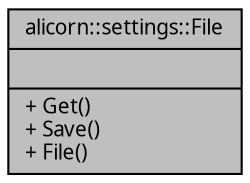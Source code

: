 digraph "alicorn::settings::File"
{
 // INTERACTIVE_SVG=YES
  edge [fontname="Verdana",fontsize="10",labelfontname="Verdana",labelfontsize="10"];
  node [fontname="Verdana",fontsize="10",shape=record];
  Node1 [label="{alicorn::settings::File\n||+ Get()\l+ Save()\l+ File()\l}",height=0.2,width=0.4,color="black", fillcolor="grey75", style="filled", fontcolor="black"];
}
